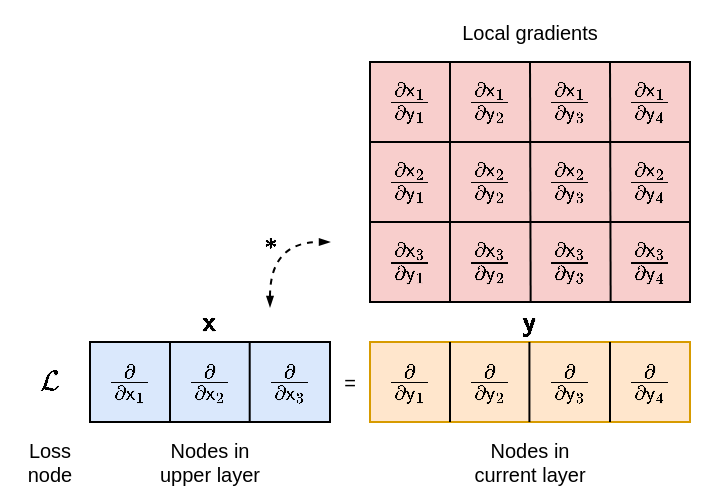 <mxfile version="20.2.3" type="device"><diagram id="7wspHZpAWFyzO9Wrnaed" name="Page-1"><mxGraphModel dx="569" dy="302" grid="1" gridSize="10" guides="1" tooltips="1" connect="1" arrows="1" fold="1" page="1" pageScale="1" pageWidth="850" pageHeight="1100" math="1" shadow="0"><root><mxCell id="0"/><mxCell id="1" parent="0"/><mxCell id="0xE7gT8mEiWC2Hoqj_ea-2" value="" style="rounded=0;whiteSpace=wrap;html=1;fillColor=#dae8fc;strokeColor=#000000;" vertex="1" parent="1"><mxGeometry x="160" y="280" width="120" height="40" as="geometry"/></mxCell><mxCell id="0xE7gT8mEiWC2Hoqj_ea-5" value="" style="endArrow=none;html=1;rounded=0;exitX=0.25;exitY=0;exitDx=0;exitDy=0;entryX=0.25;entryY=1;entryDx=0;entryDy=0;" edge="1" parent="1"><mxGeometry width="50" height="50" relative="1" as="geometry"><mxPoint x="239.85" y="280" as="sourcePoint"/><mxPoint x="239.85" y="320" as="targetPoint"/></mxGeometry></mxCell><mxCell id="0xE7gT8mEiWC2Hoqj_ea-6" value="" style="endArrow=none;html=1;rounded=0;exitX=0.25;exitY=0;exitDx=0;exitDy=0;entryX=0.25;entryY=1;entryDx=0;entryDy=0;" edge="1" parent="1"><mxGeometry width="50" height="50" relative="1" as="geometry"><mxPoint x="280" y="280" as="sourcePoint"/><mxPoint x="280" y="320" as="targetPoint"/></mxGeometry></mxCell><mxCell id="0xE7gT8mEiWC2Hoqj_ea-7" value="\(\mathcal L\)" style="text;html=1;strokeColor=none;fillColor=none;align=center;verticalAlign=middle;whiteSpace=wrap;rounded=0;" vertex="1" parent="1"><mxGeometry x="120" y="280" width="40" height="40" as="geometry"/></mxCell><mxCell id="0xE7gT8mEiWC2Hoqj_ea-8" value="\(\frac{\partial}{\partial {\mathsf x}&lt;br&gt;_1}\)" style="text;html=1;strokeColor=none;fillColor=none;align=center;verticalAlign=middle;whiteSpace=wrap;rounded=0;" vertex="1" parent="1"><mxGeometry x="160" y="280" width="40" height="40" as="geometry"/></mxCell><mxCell id="0xE7gT8mEiWC2Hoqj_ea-13" value="" style="endArrow=none;html=1;rounded=0;exitX=0.25;exitY=0;exitDx=0;exitDy=0;entryX=0.25;entryY=1;entryDx=0;entryDy=0;" edge="1" parent="1"><mxGeometry width="50" height="50" relative="1" as="geometry"><mxPoint x="200.0" y="280" as="sourcePoint"/><mxPoint x="200.0" y="320" as="targetPoint"/></mxGeometry></mxCell><mxCell id="0xE7gT8mEiWC2Hoqj_ea-15" value="\(\frac{\partial}{\partial {\mathsf x}&lt;br&gt;_2}\)" style="text;html=1;strokeColor=none;fillColor=none;align=center;verticalAlign=middle;whiteSpace=wrap;rounded=0;" vertex="1" parent="1"><mxGeometry x="200" y="280" width="40" height="40" as="geometry"/></mxCell><mxCell id="0xE7gT8mEiWC2Hoqj_ea-16" value="\(\frac{\partial}{\partial {\mathsf x}&lt;br&gt;_3}\)" style="text;html=1;strokeColor=none;fillColor=none;align=center;verticalAlign=middle;whiteSpace=wrap;rounded=0;" vertex="1" parent="1"><mxGeometry x="240" y="280" width="40" height="40" as="geometry"/></mxCell><mxCell id="0xE7gT8mEiWC2Hoqj_ea-17" value="" style="rounded=0;whiteSpace=wrap;html=1;strokeColor=#000000;fillColor=#f8cecc;" vertex="1" parent="1"><mxGeometry x="300" y="140" width="160" height="120" as="geometry"/></mxCell><mxCell id="0xE7gT8mEiWC2Hoqj_ea-18" value="" style="endArrow=none;html=1;rounded=0;exitX=0.25;exitY=1;exitDx=0;exitDy=0;" edge="1" parent="1" source="0xE7gT8mEiWC2Hoqj_ea-17"><mxGeometry width="50" height="50" relative="1" as="geometry"><mxPoint x="290" y="220" as="sourcePoint"/><mxPoint x="340" y="140" as="targetPoint"/></mxGeometry></mxCell><mxCell id="0xE7gT8mEiWC2Hoqj_ea-19" value="" style="endArrow=none;html=1;rounded=0;exitX=0.336;exitY=0.999;exitDx=0;exitDy=0;exitPerimeter=0;" edge="1" parent="1"><mxGeometry width="50" height="50" relative="1" as="geometry"><mxPoint x="380.32" y="259.88" as="sourcePoint"/><mxPoint x="380" y="140" as="targetPoint"/></mxGeometry></mxCell><mxCell id="0xE7gT8mEiWC2Hoqj_ea-20" value="" style="endArrow=none;html=1;rounded=0;exitX=0.336;exitY=0.999;exitDx=0;exitDy=0;exitPerimeter=0;" edge="1" parent="1"><mxGeometry width="50" height="50" relative="1" as="geometry"><mxPoint x="420.32" y="259.88" as="sourcePoint"/><mxPoint x="420" y="140" as="targetPoint"/></mxGeometry></mxCell><mxCell id="0xE7gT8mEiWC2Hoqj_ea-24" value="" style="endArrow=none;html=1;rounded=0;jumpSize=60;exitX=0;exitY=0.25;exitDx=0;exitDy=0;entryX=1;entryY=0.25;entryDx=0;entryDy=0;" edge="1" parent="1"><mxGeometry width="50" height="50" relative="1" as="geometry"><mxPoint x="300" y="220" as="sourcePoint"/><mxPoint x="460" y="220" as="targetPoint"/></mxGeometry></mxCell><mxCell id="0xE7gT8mEiWC2Hoqj_ea-25" value="" style="endArrow=none;html=1;rounded=0;jumpSize=60;exitX=0;exitY=0.25;exitDx=0;exitDy=0;entryX=1;entryY=0.25;entryDx=0;entryDy=0;" edge="1" parent="1"><mxGeometry width="50" height="50" relative="1" as="geometry"><mxPoint x="300" y="180" as="sourcePoint"/><mxPoint x="460" y="180" as="targetPoint"/></mxGeometry></mxCell><mxCell id="0xE7gT8mEiWC2Hoqj_ea-26" value="\(\frac{\partial {\mathsf x}_1}{\partial&amp;nbsp;&lt;br&gt;{\mathsf y}_1}\)" style="text;html=1;strokeColor=none;fillColor=none;align=center;verticalAlign=middle;whiteSpace=wrap;rounded=0;" vertex="1" parent="1"><mxGeometry x="300" y="140" width="40" height="40" as="geometry"/></mxCell><mxCell id="0xE7gT8mEiWC2Hoqj_ea-38" value="\( \boldsymbol {\mathsf x} \)" style="text;html=1;strokeColor=none;fillColor=none;align=center;verticalAlign=middle;whiteSpace=wrap;rounded=0;" vertex="1" parent="1"><mxGeometry x="190" y="255" width="60" height="30" as="geometry"/></mxCell><mxCell id="0xE7gT8mEiWC2Hoqj_ea-39" value="\(\frac{\partial {\mathsf x}_2}{\partial&amp;nbsp;&lt;br&gt;{\mathsf y}_2}\)" style="text;html=1;strokeColor=none;fillColor=none;align=center;verticalAlign=middle;whiteSpace=wrap;rounded=0;" vertex="1" parent="1"><mxGeometry x="340" y="180" width="40" height="40" as="geometry"/></mxCell><mxCell id="0xE7gT8mEiWC2Hoqj_ea-40" value="\(\frac{\partial {\mathsf x}_2}{\partial&amp;nbsp;&lt;br&gt;{\mathsf y}_1}\)" style="text;html=1;strokeColor=none;fillColor=none;align=center;verticalAlign=middle;whiteSpace=wrap;rounded=0;" vertex="1" parent="1"><mxGeometry x="300" y="180" width="40" height="40" as="geometry"/></mxCell><mxCell id="0xE7gT8mEiWC2Hoqj_ea-41" value="\(\frac{\partial {\mathsf x}_1}{\partial&amp;nbsp;&lt;br&gt;{\mathsf y}_4}\)" style="text;html=1;strokeColor=none;fillColor=none;align=center;verticalAlign=middle;whiteSpace=wrap;rounded=0;" vertex="1" parent="1"><mxGeometry x="420" y="140" width="40" height="40" as="geometry"/></mxCell><mxCell id="0xE7gT8mEiWC2Hoqj_ea-42" value="\(\frac{\partial {\mathsf x}_1}{\partial&amp;nbsp;&lt;br&gt;{\mathsf y}_3}\)" style="text;html=1;strokeColor=none;fillColor=none;align=center;verticalAlign=middle;whiteSpace=wrap;rounded=0;" vertex="1" parent="1"><mxGeometry x="380" y="140" width="40" height="40" as="geometry"/></mxCell><mxCell id="0xE7gT8mEiWC2Hoqj_ea-43" value="\(\frac{\partial {\mathsf x}_1}{\partial&amp;nbsp;&lt;br&gt;{\mathsf y}_2}\)" style="text;html=1;strokeColor=none;fillColor=none;align=center;verticalAlign=middle;whiteSpace=wrap;rounded=0;" vertex="1" parent="1"><mxGeometry x="340" y="140" width="40" height="40" as="geometry"/></mxCell><mxCell id="0xE7gT8mEiWC2Hoqj_ea-45" value="\(\frac{\partial {\mathsf x}_2}{\partial&amp;nbsp;&lt;br&gt;{\mathsf y}_3}\)" style="text;html=1;strokeColor=none;fillColor=none;align=center;verticalAlign=middle;whiteSpace=wrap;rounded=0;" vertex="1" parent="1"><mxGeometry x="380" y="180" width="40" height="40" as="geometry"/></mxCell><mxCell id="0xE7gT8mEiWC2Hoqj_ea-46" value="\(\frac{\partial {\mathsf x}_2}{\partial&amp;nbsp;&lt;br&gt;{\mathsf y}_4}\)" style="text;html=1;strokeColor=none;fillColor=none;align=center;verticalAlign=middle;whiteSpace=wrap;rounded=0;" vertex="1" parent="1"><mxGeometry x="420" y="180" width="40" height="40" as="geometry"/></mxCell><mxCell id="0xE7gT8mEiWC2Hoqj_ea-47" value="\(\frac{\partial {\mathsf x}_3}{\partial&amp;nbsp;&lt;br&gt;{\mathsf y}_3}\)" style="text;html=1;strokeColor=none;fillColor=none;align=center;verticalAlign=middle;whiteSpace=wrap;rounded=0;" vertex="1" parent="1"><mxGeometry x="380" y="220" width="40" height="40" as="geometry"/></mxCell><mxCell id="0xE7gT8mEiWC2Hoqj_ea-48" value="\(\frac{\partial {\mathsf x}_3}{\partial&amp;nbsp;&lt;br&gt;{\mathsf y}_2}\)" style="text;html=1;strokeColor=none;fillColor=none;align=center;verticalAlign=middle;whiteSpace=wrap;rounded=0;" vertex="1" parent="1"><mxGeometry x="340" y="220" width="40" height="40" as="geometry"/></mxCell><mxCell id="0xE7gT8mEiWC2Hoqj_ea-49" value="\(\frac{\partial {\mathsf x}_3}{\partial&amp;nbsp;&lt;br&gt;{\mathsf y}_1}\)" style="text;html=1;strokeColor=none;fillColor=none;align=center;verticalAlign=middle;whiteSpace=wrap;rounded=0;" vertex="1" parent="1"><mxGeometry x="300" y="220" width="40" height="40" as="geometry"/></mxCell><mxCell id="0xE7gT8mEiWC2Hoqj_ea-50" value="\(\frac{\partial {\mathsf x}_3}{\partial&amp;nbsp;&lt;br&gt;{\mathsf y}_4}\)" style="text;html=1;strokeColor=none;fillColor=none;align=center;verticalAlign=middle;whiteSpace=wrap;rounded=0;" vertex="1" parent="1"><mxGeometry x="420" y="220" width="40" height="40" as="geometry"/></mxCell><mxCell id="0xE7gT8mEiWC2Hoqj_ea-51" value="\( \boldsymbol {\mathsf y} \)" style="text;html=1;strokeColor=none;fillColor=none;align=center;verticalAlign=middle;whiteSpace=wrap;rounded=0;" vertex="1" parent="1"><mxGeometry x="350" y="255" width="60" height="30" as="geometry"/></mxCell><mxCell id="0xE7gT8mEiWC2Hoqj_ea-54" value="\(\frac{\partial {\mathsf x}_1}{\partial&amp;nbsp;&lt;br&gt;{\mathsf y}_1}\)" style="text;html=1;strokeColor=none;fillColor=none;align=center;verticalAlign=middle;whiteSpace=wrap;rounded=0;" vertex="1" parent="1"><mxGeometry x="300" y="280" width="40" height="40" as="geometry"/></mxCell><mxCell id="0xE7gT8mEiWC2Hoqj_ea-55" value="\(\frac{\partial {\mathsf x}_1}{\partial&amp;nbsp;&lt;br&gt;{\mathsf y}_4}\)" style="text;html=1;strokeColor=none;fillColor=none;align=center;verticalAlign=middle;whiteSpace=wrap;rounded=0;" vertex="1" parent="1"><mxGeometry x="420" y="280" width="40" height="40" as="geometry"/></mxCell><mxCell id="0xE7gT8mEiWC2Hoqj_ea-56" value="\(\frac{\partial {\mathsf x}_1}{\partial&amp;nbsp;&lt;br&gt;{\mathsf y}_3}\)" style="text;html=1;strokeColor=none;fillColor=none;align=center;verticalAlign=middle;whiteSpace=wrap;rounded=0;" vertex="1" parent="1"><mxGeometry x="380" y="280" width="40" height="40" as="geometry"/></mxCell><mxCell id="0xE7gT8mEiWC2Hoqj_ea-57" value="\(\frac{\partial {\mathsf x}_1}{\partial&amp;nbsp;&lt;br&gt;{\mathsf y}_2}\)" style="text;html=1;strokeColor=none;fillColor=none;align=center;verticalAlign=middle;whiteSpace=wrap;rounded=0;" vertex="1" parent="1"><mxGeometry x="340" y="280" width="40" height="40" as="geometry"/></mxCell><mxCell id="0xE7gT8mEiWC2Hoqj_ea-58" value="" style="rounded=0;whiteSpace=wrap;html=1;fontSize=10;strokeColor=#d79b00;fillColor=#ffe6cc;" vertex="1" parent="1"><mxGeometry x="300" y="280" width="160" height="40" as="geometry"/></mxCell><mxCell id="0xE7gT8mEiWC2Hoqj_ea-59" value="\(\frac{\partial }{\partial&amp;nbsp;&lt;br&gt;{\mathsf y}_3}\)" style="text;html=1;strokeColor=none;fillColor=none;align=center;verticalAlign=middle;whiteSpace=wrap;rounded=0;" vertex="1" parent="1"><mxGeometry x="380" y="280" width="40" height="40" as="geometry"/></mxCell><mxCell id="0xE7gT8mEiWC2Hoqj_ea-60" value="\(\frac{\partial }{\partial&amp;nbsp;&lt;br&gt;{\mathsf y}_2}\)" style="text;html=1;strokeColor=none;fillColor=none;align=center;verticalAlign=middle;whiteSpace=wrap;rounded=0;" vertex="1" parent="1"><mxGeometry x="340" y="280" width="40" height="40" as="geometry"/></mxCell><mxCell id="0xE7gT8mEiWC2Hoqj_ea-61" value="\(\frac{\partial }{\partial&amp;nbsp;&lt;br&gt;{\mathsf y}_1}\)" style="text;html=1;strokeColor=none;fillColor=none;align=center;verticalAlign=middle;whiteSpace=wrap;rounded=0;" vertex="1" parent="1"><mxGeometry x="300" y="280" width="40" height="40" as="geometry"/></mxCell><mxCell id="0xE7gT8mEiWC2Hoqj_ea-62" value="\(\frac{\partial }{\partial&amp;nbsp;&lt;br&gt;{\mathsf y}_4}\)" style="text;html=1;strokeColor=none;fillColor=none;align=center;verticalAlign=middle;whiteSpace=wrap;rounded=0;" vertex="1" parent="1"><mxGeometry x="420" y="280" width="40" height="40" as="geometry"/></mxCell><mxCell id="0xE7gT8mEiWC2Hoqj_ea-63" value="" style="endArrow=none;html=1;rounded=0;fontSize=10;jumpSize=60;exitX=0;exitY=0;exitDx=0;exitDy=0;entryX=0;entryY=1;entryDx=0;entryDy=0;" edge="1" parent="1" source="0xE7gT8mEiWC2Hoqj_ea-60" target="0xE7gT8mEiWC2Hoqj_ea-60"><mxGeometry width="50" height="50" relative="1" as="geometry"><mxPoint x="280" y="280" as="sourcePoint"/><mxPoint x="330" y="230" as="targetPoint"/></mxGeometry></mxCell><mxCell id="0xE7gT8mEiWC2Hoqj_ea-64" value="" style="endArrow=none;html=1;rounded=0;fontSize=10;jumpSize=60;exitX=0;exitY=0;exitDx=0;exitDy=0;entryX=0;entryY=1;entryDx=0;entryDy=0;" edge="1" parent="1"><mxGeometry width="50" height="50" relative="1" as="geometry"><mxPoint x="379.71" y="280" as="sourcePoint"/><mxPoint x="379.71" y="320" as="targetPoint"/></mxGeometry></mxCell><mxCell id="0xE7gT8mEiWC2Hoqj_ea-65" value="" style="endArrow=none;html=1;rounded=0;fontSize=10;jumpSize=60;exitX=0;exitY=0;exitDx=0;exitDy=0;entryX=0;entryY=1;entryDx=0;entryDy=0;" edge="1" parent="1"><mxGeometry width="50" height="50" relative="1" as="geometry"><mxPoint x="420" y="280" as="sourcePoint"/><mxPoint x="420" y="320" as="targetPoint"/></mxGeometry></mxCell><mxCell id="0xE7gT8mEiWC2Hoqj_ea-66" value="Loss node" style="text;html=1;strokeColor=none;fillColor=none;align=center;verticalAlign=middle;whiteSpace=wrap;rounded=0;fontSize=10;" vertex="1" parent="1"><mxGeometry x="120" y="320" width="40" height="40" as="geometry"/></mxCell><mxCell id="0xE7gT8mEiWC2Hoqj_ea-67" value="Nodes in upper layer" style="text;html=1;strokeColor=none;fillColor=none;align=center;verticalAlign=middle;whiteSpace=wrap;rounded=0;fontSize=10;" vertex="1" parent="1"><mxGeometry x="190" y="320" width="60" height="40" as="geometry"/></mxCell><mxCell id="0xE7gT8mEiWC2Hoqj_ea-68" value="Nodes in current layer" style="text;html=1;strokeColor=none;fillColor=none;align=center;verticalAlign=middle;whiteSpace=wrap;rounded=0;fontSize=10;" vertex="1" parent="1"><mxGeometry x="345" y="320" width="70" height="40" as="geometry"/></mxCell><mxCell id="0xE7gT8mEiWC2Hoqj_ea-69" value="Local gradients" style="text;html=1;strokeColor=none;fillColor=none;align=center;verticalAlign=middle;whiteSpace=wrap;rounded=0;fontSize=10;" vertex="1" parent="1"><mxGeometry x="340" y="110" width="80" height="30" as="geometry"/></mxCell><mxCell id="0xE7gT8mEiWC2Hoqj_ea-70" value="=" style="text;html=1;strokeColor=none;fillColor=none;align=center;verticalAlign=middle;whiteSpace=wrap;rounded=0;fontSize=10;" vertex="1" parent="1"><mxGeometry x="260" y="285" width="60" height="30" as="geometry"/></mxCell><mxCell id="0xE7gT8mEiWC2Hoqj_ea-72" value="" style="curved=1;endArrow=blockThin;html=1;rounded=0;fontSize=10;jumpSize=60;startArrow=blockThin;startFill=1;endFill=1;endSize=3;startSize=3;exitX=1;exitY=0.25;exitDx=0;exitDy=0;dashed=1;" edge="1" parent="1" source="0xE7gT8mEiWC2Hoqj_ea-38"><mxGeometry width="50" height="50" relative="1" as="geometry"><mxPoint x="240" y="260" as="sourcePoint"/><mxPoint x="280" y="230" as="targetPoint"/><Array as="points"><mxPoint x="250" y="230"/></Array></mxGeometry></mxCell><mxCell id="0xE7gT8mEiWC2Hoqj_ea-73" value="\(\boldsymbol\ast\)" style="text;html=1;strokeColor=none;fillColor=none;align=center;verticalAlign=middle;whiteSpace=wrap;rounded=0;fontSize=10;" vertex="1" parent="1"><mxGeometry x="220" y="215" width="60" height="30" as="geometry"/></mxCell></root></mxGraphModel></diagram></mxfile>